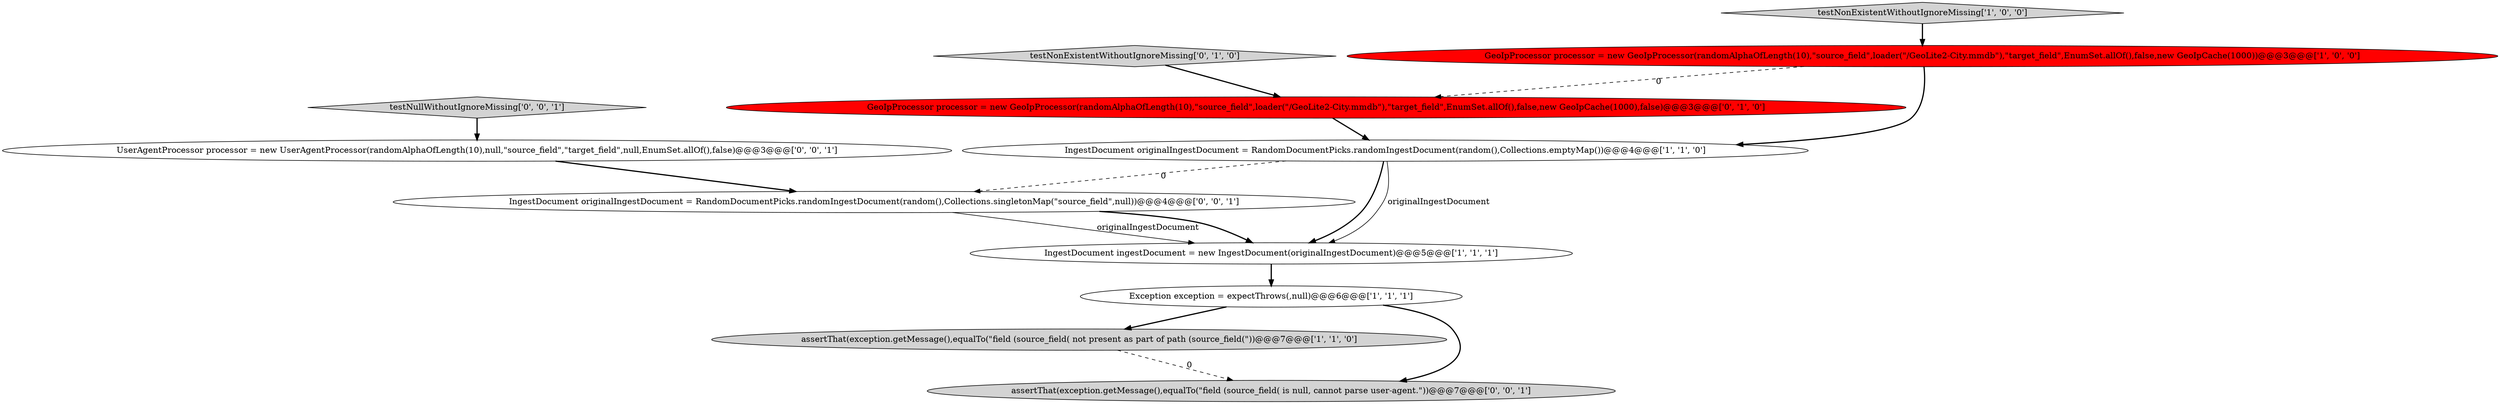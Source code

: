 digraph {
9 [style = filled, label = "testNullWithoutIgnoreMissing['0', '0', '1']", fillcolor = lightgray, shape = diamond image = "AAA0AAABBB3BBB"];
7 [style = filled, label = "testNonExistentWithoutIgnoreMissing['0', '1', '0']", fillcolor = lightgray, shape = diamond image = "AAA0AAABBB2BBB"];
2 [style = filled, label = "testNonExistentWithoutIgnoreMissing['1', '0', '0']", fillcolor = lightgray, shape = diamond image = "AAA0AAABBB1BBB"];
3 [style = filled, label = "IngestDocument ingestDocument = new IngestDocument(originalIngestDocument)@@@5@@@['1', '1', '1']", fillcolor = white, shape = ellipse image = "AAA0AAABBB1BBB"];
5 [style = filled, label = "assertThat(exception.getMessage(),equalTo(\"field (source_field( not present as part of path (source_field(\"))@@@7@@@['1', '1', '0']", fillcolor = lightgray, shape = ellipse image = "AAA0AAABBB1BBB"];
4 [style = filled, label = "Exception exception = expectThrows(,null)@@@6@@@['1', '1', '1']", fillcolor = white, shape = ellipse image = "AAA0AAABBB1BBB"];
6 [style = filled, label = "GeoIpProcessor processor = new GeoIpProcessor(randomAlphaOfLength(10),\"source_field\",loader(\"/GeoLite2-City.mmdb\"),\"target_field\",EnumSet.allOf(),false,new GeoIpCache(1000),false)@@@3@@@['0', '1', '0']", fillcolor = red, shape = ellipse image = "AAA1AAABBB2BBB"];
10 [style = filled, label = "assertThat(exception.getMessage(),equalTo(\"field (source_field( is null, cannot parse user-agent.\"))@@@7@@@['0', '0', '1']", fillcolor = lightgray, shape = ellipse image = "AAA0AAABBB3BBB"];
1 [style = filled, label = "IngestDocument originalIngestDocument = RandomDocumentPicks.randomIngestDocument(random(),Collections.emptyMap())@@@4@@@['1', '1', '0']", fillcolor = white, shape = ellipse image = "AAA0AAABBB1BBB"];
8 [style = filled, label = "IngestDocument originalIngestDocument = RandomDocumentPicks.randomIngestDocument(random(),Collections.singletonMap(\"source_field\",null))@@@4@@@['0', '0', '1']", fillcolor = white, shape = ellipse image = "AAA0AAABBB3BBB"];
11 [style = filled, label = "UserAgentProcessor processor = new UserAgentProcessor(randomAlphaOfLength(10),null,\"source_field\",\"target_field\",null,EnumSet.allOf(),false)@@@3@@@['0', '0', '1']", fillcolor = white, shape = ellipse image = "AAA0AAABBB3BBB"];
0 [style = filled, label = "GeoIpProcessor processor = new GeoIpProcessor(randomAlphaOfLength(10),\"source_field\",loader(\"/GeoLite2-City.mmdb\"),\"target_field\",EnumSet.allOf(),false,new GeoIpCache(1000))@@@3@@@['1', '0', '0']", fillcolor = red, shape = ellipse image = "AAA1AAABBB1BBB"];
1->3 [style = bold, label=""];
4->10 [style = bold, label=""];
6->1 [style = bold, label=""];
11->8 [style = bold, label=""];
1->8 [style = dashed, label="0"];
2->0 [style = bold, label=""];
9->11 [style = bold, label=""];
8->3 [style = solid, label="originalIngestDocument"];
5->10 [style = dashed, label="0"];
4->5 [style = bold, label=""];
3->4 [style = bold, label=""];
0->1 [style = bold, label=""];
1->3 [style = solid, label="originalIngestDocument"];
7->6 [style = bold, label=""];
0->6 [style = dashed, label="0"];
8->3 [style = bold, label=""];
}
